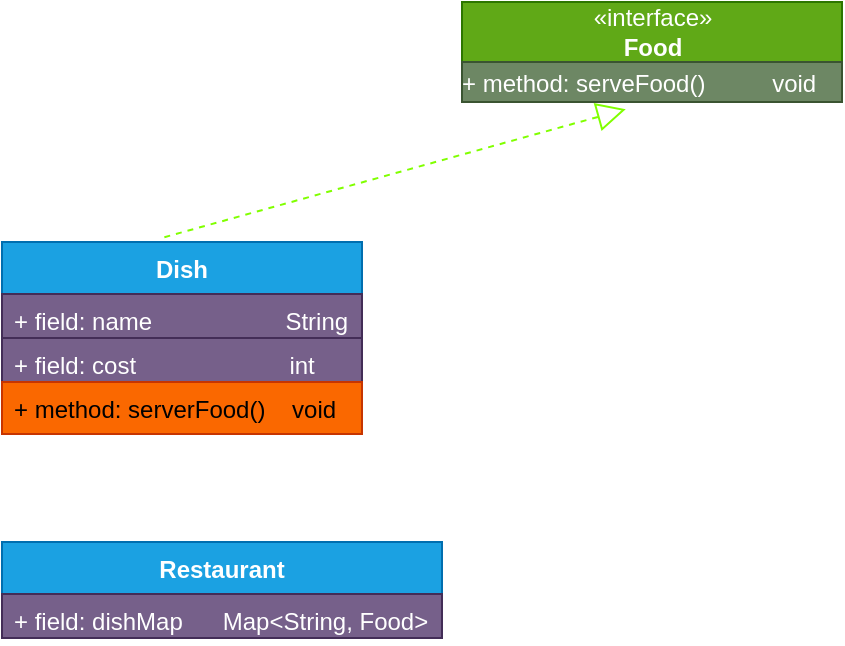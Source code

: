 <mxfile version="20.5.3" type="embed"><diagram id="uI-WDRfX-wRvKrLKB0C7" name="Page-1"><mxGraphModel dx="649" dy="563" grid="1" gridSize="10" guides="1" tooltips="1" connect="1" arrows="1" fold="1" page="1" pageScale="1" pageWidth="850" pageHeight="1100" math="0" shadow="0"><root><mxCell id="0"/><mxCell id="1" parent="0"/><mxCell id="10" value="Dish" style="swimlane;fontStyle=1;align=center;verticalAlign=top;childLayout=stackLayout;horizontal=1;startSize=26;horizontalStack=0;resizeParent=1;resizeParentMax=0;resizeLast=0;collapsible=1;marginBottom=0;fillColor=#1ba1e2;fontColor=#ffffff;strokeColor=#006EAF;" parent="1" vertex="1"><mxGeometry x="30" y="140" width="180" height="96" as="geometry"/></mxCell><mxCell id="11" value="+ field: name                    String" style="text;strokeColor=#432D57;fillColor=#76608a;align=left;verticalAlign=top;spacingLeft=4;spacingRight=4;overflow=hidden;rotatable=0;points=[[0,0.5],[1,0.5]];portConstraint=eastwest;fontColor=#ffffff;" parent="10" vertex="1"><mxGeometry y="26" width="180" height="22" as="geometry"/></mxCell><mxCell id="13" value="+ field: cost                       int" style="text;strokeColor=#432D57;fillColor=#76608a;align=left;verticalAlign=top;spacingLeft=4;spacingRight=4;overflow=hidden;rotatable=0;points=[[0,0.5],[1,0.5]];portConstraint=eastwest;fontColor=#ffffff;" parent="10" vertex="1"><mxGeometry y="48" width="180" height="22" as="geometry"/></mxCell><mxCell id="12" value="+ method: serverFood()    void" style="text;strokeColor=#C73500;fillColor=#fa6800;align=left;verticalAlign=top;spacingLeft=4;spacingRight=4;overflow=hidden;rotatable=0;points=[[0,0.5],[1,0.5]];portConstraint=eastwest;fontColor=#000000;" parent="10" vertex="1"><mxGeometry y="70" width="180" height="26" as="geometry"/></mxCell><mxCell id="14" value="«interface»&lt;br&gt;&lt;b&gt;Food&lt;/b&gt;" style="html=1;fillColor=#60a917;fontColor=#ffffff;strokeColor=#2D7600;" vertex="1" parent="1"><mxGeometry x="260" y="20" width="190" height="30" as="geometry"/></mxCell><mxCell id="15" value="&lt;p style=&quot;margin: 4px 0px 0px;&quot;&gt;+ method: serveFood()&amp;nbsp; &amp;nbsp; &amp;nbsp; &amp;nbsp; &amp;nbsp; void&lt;br&gt;&lt;br&gt;&lt;/p&gt;" style="verticalAlign=top;align=left;overflow=fill;fontSize=12;fontFamily=Helvetica;html=1;fillColor=#6d8764;fontColor=#ffffff;strokeColor=#3A5431;" vertex="1" parent="1"><mxGeometry x="260" y="50" width="190" height="20" as="geometry"/></mxCell><mxCell id="16" value="Restaurant" style="swimlane;fontStyle=1;align=center;verticalAlign=top;childLayout=stackLayout;horizontal=1;startSize=26;horizontalStack=0;resizeParent=1;resizeParentMax=0;resizeLast=0;collapsible=1;marginBottom=0;fillColor=#1ba1e2;fontColor=#ffffff;strokeColor=#006EAF;" vertex="1" parent="1"><mxGeometry x="30" y="290" width="220" height="48" as="geometry"/></mxCell><mxCell id="17" value="+ field: dishMap      Map&lt;String, Food&gt;" style="text;strokeColor=#432D57;fillColor=#76608a;align=left;verticalAlign=top;spacingLeft=4;spacingRight=4;overflow=hidden;rotatable=0;points=[[0,0.5],[1,0.5]];portConstraint=eastwest;fontColor=#ffffff;" vertex="1" parent="16"><mxGeometry y="26" width="220" height="22" as="geometry"/></mxCell><mxCell id="19" value="" style="endArrow=block;dashed=1;endFill=0;endSize=12;html=1;rounded=0;entryX=0.431;entryY=1.18;entryDx=0;entryDy=0;entryPerimeter=0;exitX=0.451;exitY=-0.025;exitDx=0;exitDy=0;exitPerimeter=0;fillColor=#60a917;strokeColor=#80FF00;" edge="1" parent="1" source="10" target="15"><mxGeometry width="160" relative="1" as="geometry"><mxPoint x="340" y="338.2" as="sourcePoint"/><mxPoint x="499.5" y="290" as="targetPoint"/><Array as="points"/></mxGeometry></mxCell></root></mxGraphModel></diagram></mxfile>